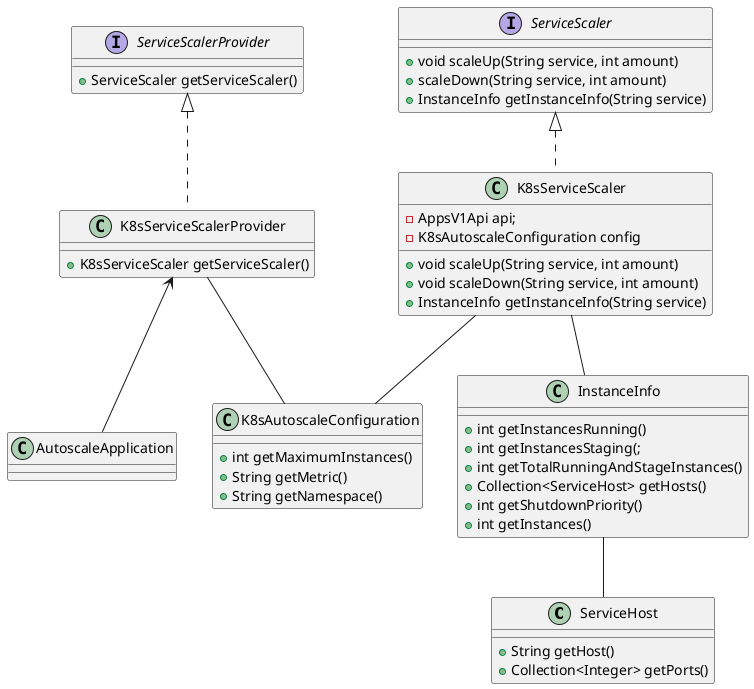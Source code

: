 @startuml

class ServiceHost
{
    + String getHost()
	+ Collection<Integer> getPorts()
}

class InstanceInfo {
    + int getInstancesRunning()
    + int getInstancesStaging(;
    + int getTotalRunningAndStageInstances()
    + Collection<ServiceHost> getHosts()
    + int getShutdownPriority()
    + int getInstances()
}

class K8sServiceScaler {
    - AppsV1Api api;
    - K8sAutoscaleConfiguration config
    + void scaleUp(String service, int amount)
    + void scaleDown(String service, int amount)
    + InstanceInfo getInstanceInfo(String service)   
}

interface ServiceScaler {
    + void scaleUp(String service, int amount)
    + scaleDown(String service, int amount)
    + InstanceInfo getInstanceInfo(String service)    
}

interface ServiceScalerProvider {
     + ServiceScaler getServiceScaler()
}

class K8sServiceScalerProvider {
    + K8sServiceScaler getServiceScaler()
} 

class K8sAutoscaleConfiguration {
 + int getMaximumInstances()
 + String getMetric()
 + String getNamespace()
}

ServiceScaler <|.. K8sServiceScaler
K8sServiceScaler -- InstanceInfo
K8sServiceScaler -- K8sAutoscaleConfiguration
K8sServiceScalerProvider -- K8sAutoscaleConfiguration
InstanceInfo -- ServiceHost
ServiceScalerProvider <|.. K8sServiceScalerProvider
class AutoscaleApplication

K8sServiceScalerProvider <-- AutoscaleApplication

@enduml
